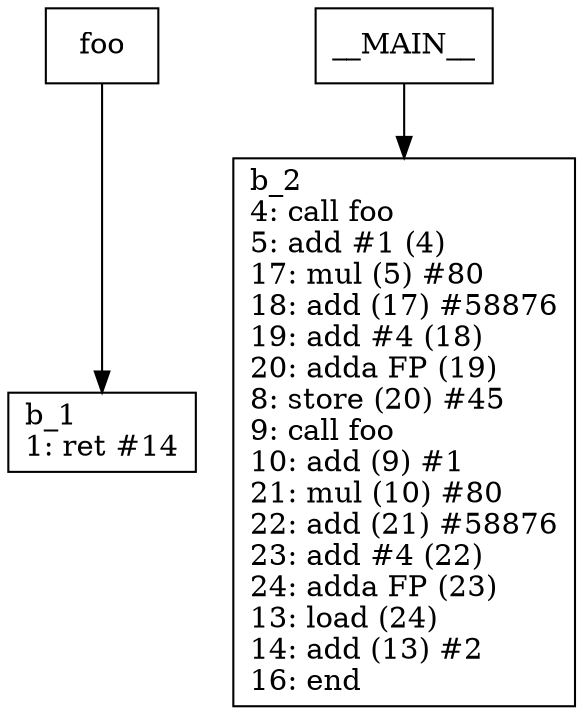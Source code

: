 digraph Computation {
node [shape=box];
foo -> b_1;
b_1 [label="b_1\l1: ret #14\l"]
__MAIN__ -> b_2;
b_2 [label="b_2\l4: call foo\l5: add #1 (4)\l17: mul (5) #80\l18: add (17) #58876\l19: add #4 (18)\l20: adda FP (19)\l8: store (20) #45\l9: call foo\l10: add (9) #1\l21: mul (10) #80\l22: add (21) #58876\l23: add #4 (22)\l24: adda FP (23)\l13: load (24)\l14: add (13) #2\l16: end\l"]
}